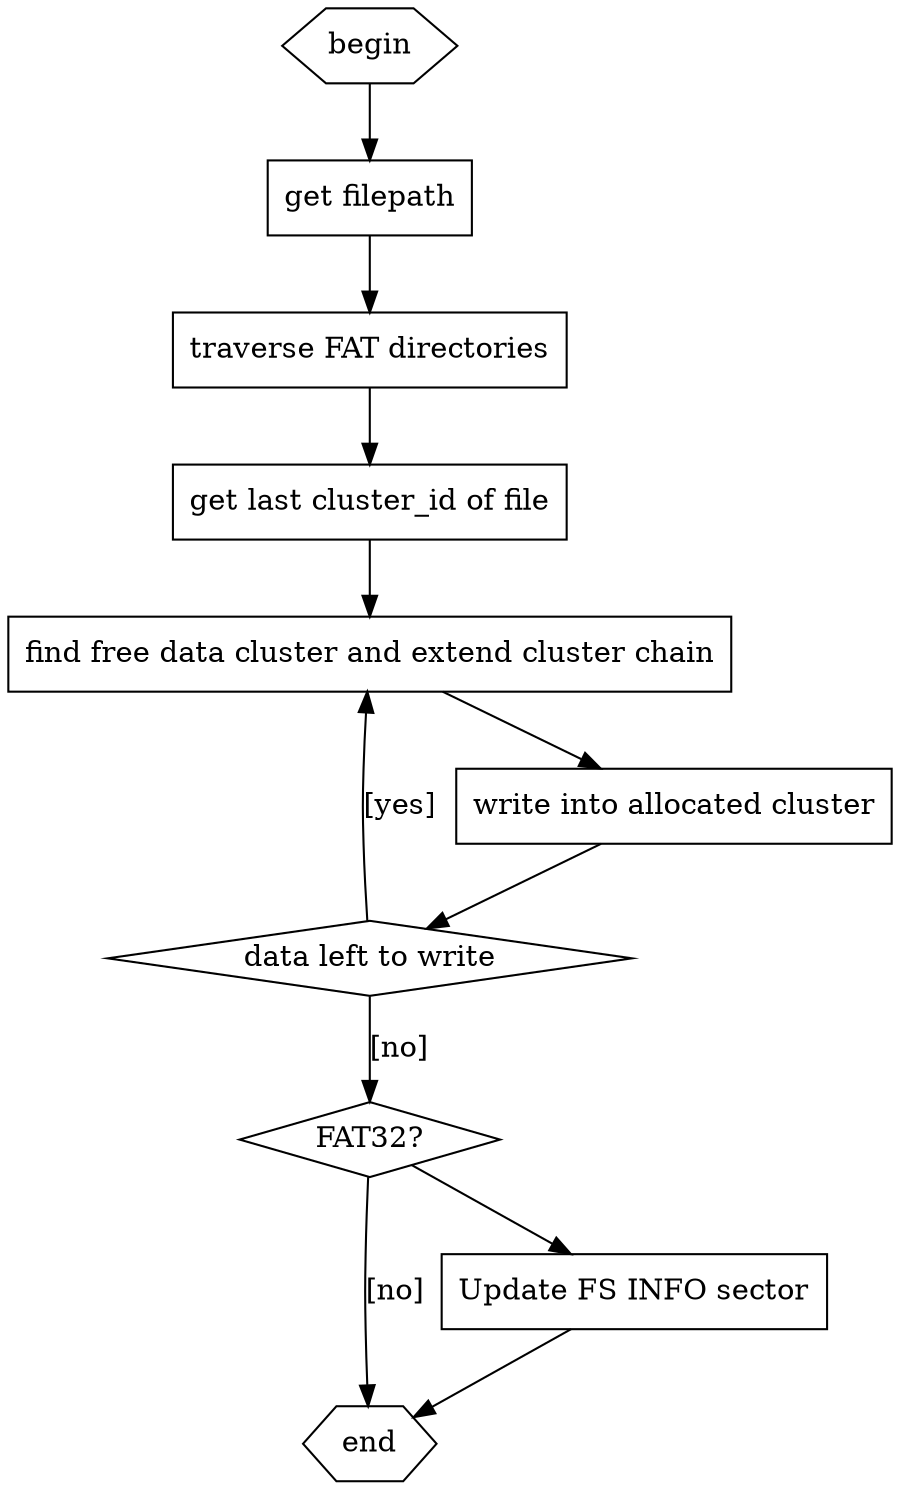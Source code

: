 digraph {
	node[shape=hexagon]
	begin, end
	node[shape=diamond]
	"data left to write"
	"FAT32?"
	node[shape=box]
	"begin" -> "get filepath" -> "traverse FAT directories" -> "get last cluster_id of file" -> "find free data cluster and extend cluster chain" -> "write into allocated cluster" -> "data left to write"
	"data left to write" -> "find free data cluster and extend cluster chain"[label="[yes]"]
	"data left to write" -> "FAT32?" -> "end"[label="[no]"]
	"FAT32?" -> "Update FS INFO sector" -> "end"
}
